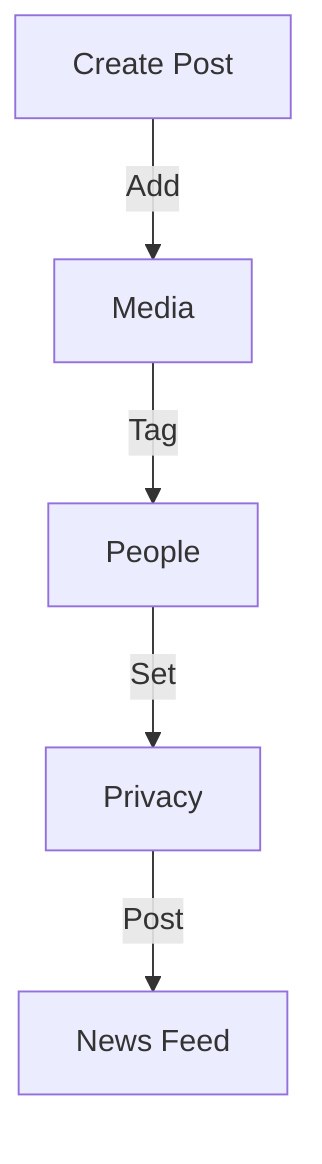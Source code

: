 graph TD
A[Create Post] -- Add --> B[Media] -- Tag --> C[People] -- Set --> D[Privacy] -- Post --> E[News Feed]